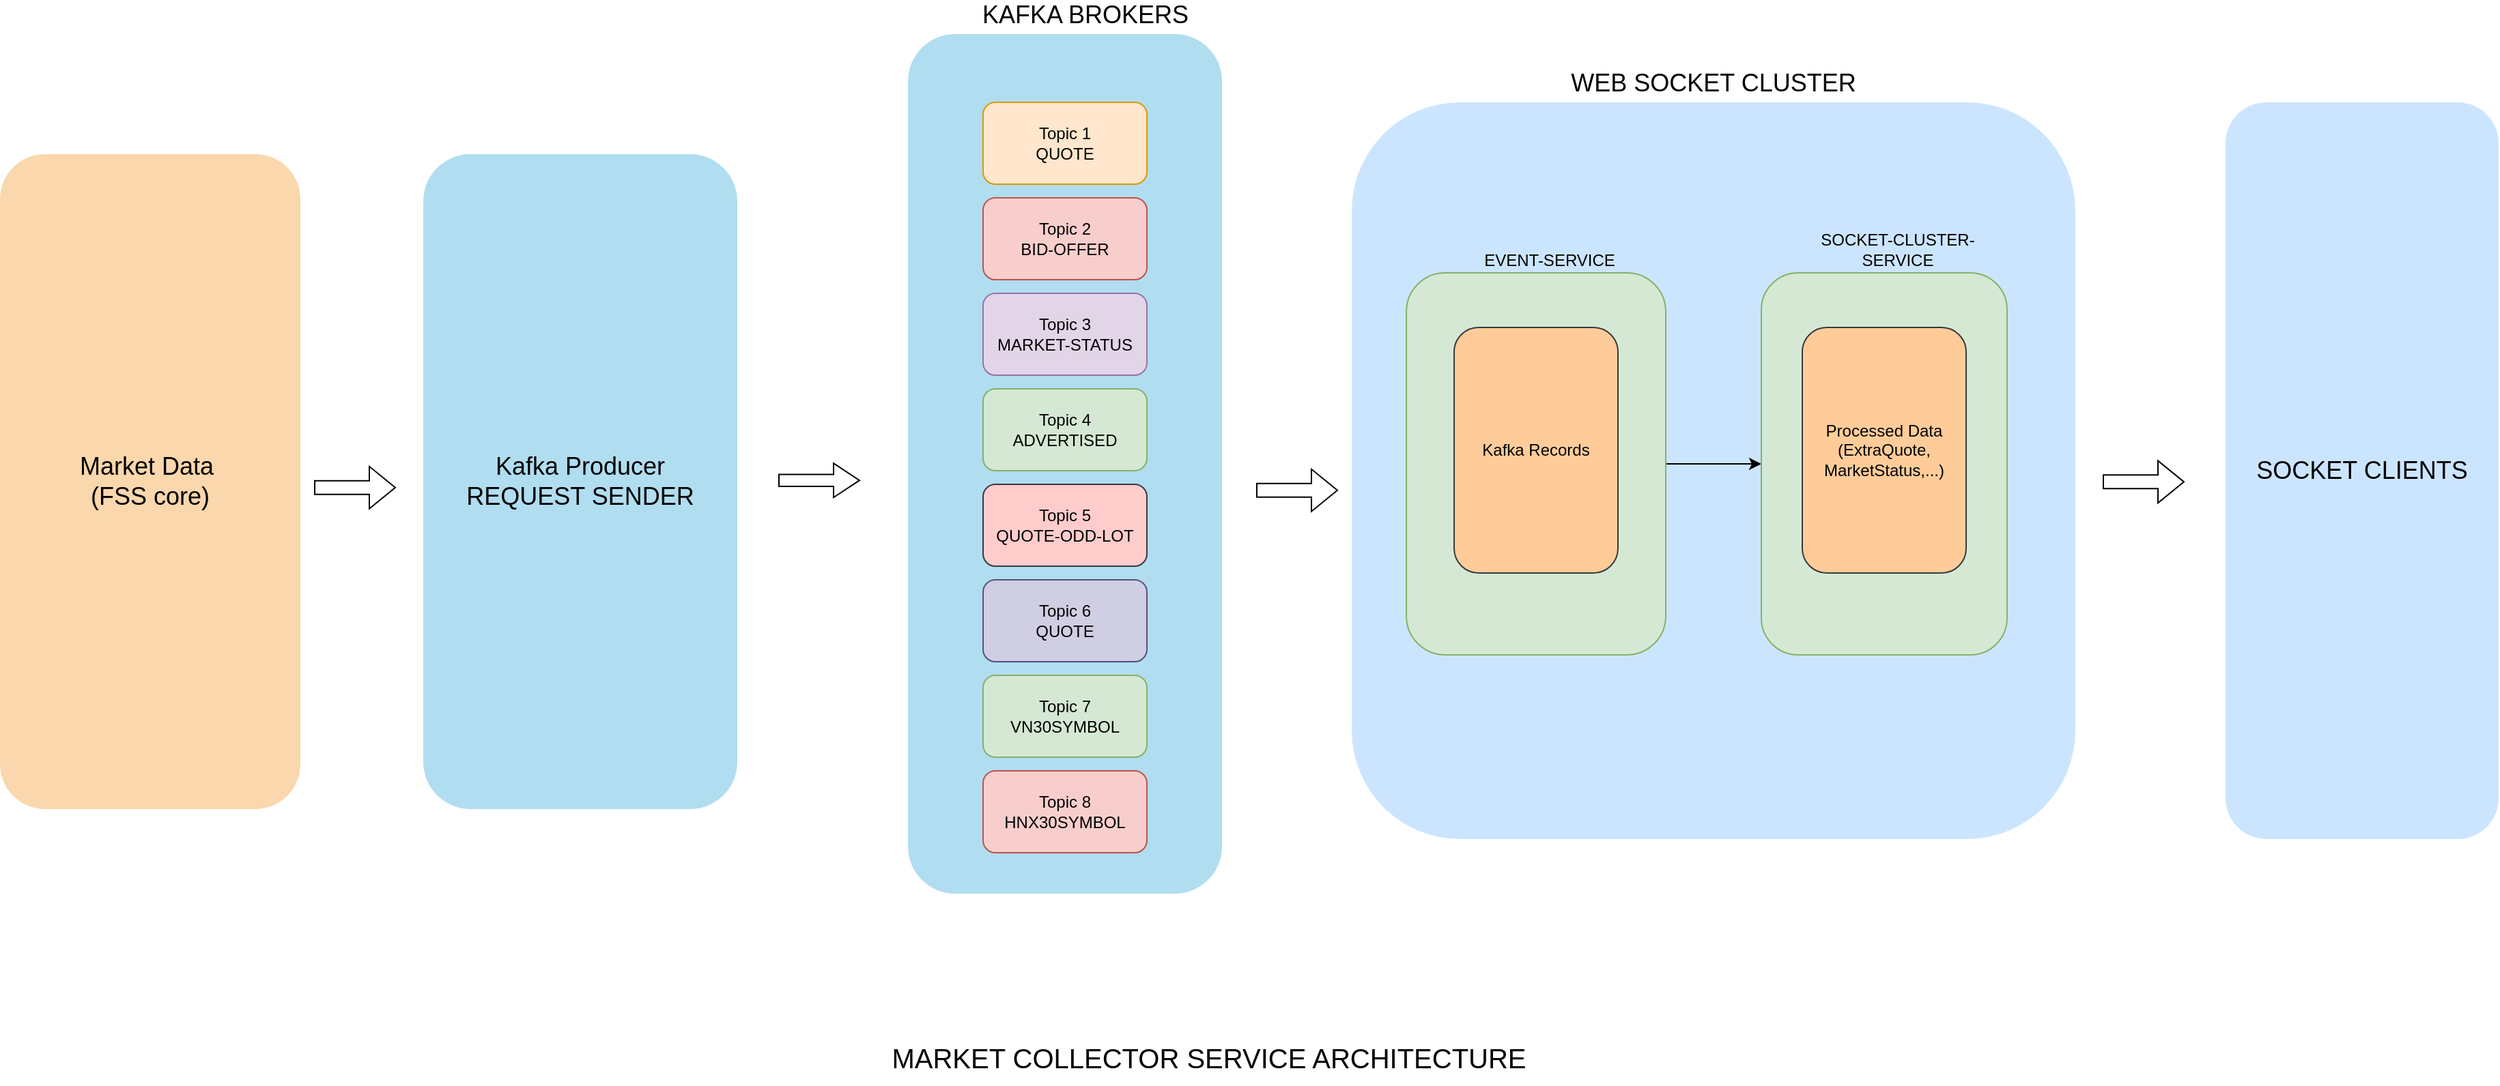 <mxfile version="24.6.5" type="github">
  <diagram name="Page-1" id="IwSSLwuOnNOyw23XbFBf">
    <mxGraphModel dx="2835" dy="1113" grid="1" gridSize="10" guides="1" tooltips="1" connect="1" arrows="1" fold="1" page="1" pageScale="1" pageWidth="850" pageHeight="1100" math="0" shadow="0">
      <root>
        <mxCell id="0" />
        <mxCell id="1" parent="0" />
        <mxCell id="Mps03B1op9807FFeRRug-32" value="WEB SOCKET CLUSTER" style="rounded=1;whiteSpace=wrap;html=1;labelPosition=center;verticalLabelPosition=top;align=center;verticalAlign=bottom;fillColor=#cce5ff;strokeColor=none;fontSize=18;" vertex="1" parent="1">
          <mxGeometry x="510" y="290" width="530" height="540" as="geometry" />
        </mxCell>
        <mxCell id="Mps03B1op9807FFeRRug-29" style="edgeStyle=orthogonalEdgeStyle;rounded=0;orthogonalLoop=1;jettySize=auto;html=1;exitX=1;exitY=0.5;exitDx=0;exitDy=0;entryX=0;entryY=0.5;entryDx=0;entryDy=0;" edge="1" parent="1" source="Mps03B1op9807FFeRRug-23" target="Mps03B1op9807FFeRRug-27">
          <mxGeometry relative="1" as="geometry" />
        </mxCell>
        <mxCell id="Mps03B1op9807FFeRRug-23" value="EVENT-SERVICE" style="rounded=1;whiteSpace=wrap;html=1;align=center;spacingLeft=20;labelPosition=center;verticalLabelPosition=top;verticalAlign=bottom;spacingTop=16;fillColor=#d5e8d4;strokeColor=#82b366;" vertex="1" parent="1">
          <mxGeometry x="550" y="415" width="190" height="280" as="geometry" />
        </mxCell>
        <mxCell id="Mps03B1op9807FFeRRug-12" value="KAFKA BROKERS" style="rounded=1;whiteSpace=wrap;html=1;align=center;spacingLeft=30;labelPosition=center;verticalLabelPosition=top;verticalAlign=bottom;fillColor=#b1ddf0;strokeColor=none;fontSize=18;" vertex="1" parent="1">
          <mxGeometry x="185" y="240" width="230" height="630" as="geometry" />
        </mxCell>
        <mxCell id="Mps03B1op9807FFeRRug-1" value="Market Data&amp;nbsp;&lt;br style=&quot;font-size: 18px;&quot;&gt;(FSS core)" style="rounded=1;whiteSpace=wrap;html=1;fillColor=#fad7ac;strokeColor=none;fontSize=18;" vertex="1" parent="1">
          <mxGeometry x="-480" y="328" width="220" height="480" as="geometry" />
        </mxCell>
        <mxCell id="Mps03B1op9807FFeRRug-2" value="Kafka Producer&lt;br style=&quot;font-size: 18px;&quot;&gt;REQUEST SENDER" style="rounded=1;whiteSpace=wrap;html=1;fillColor=#b1ddf0;strokeColor=none;fontSize=18;" vertex="1" parent="1">
          <mxGeometry x="-170" y="328" width="230" height="480" as="geometry" />
        </mxCell>
        <mxCell id="Mps03B1op9807FFeRRug-3" value="Topic 1&lt;br&gt;QUOTE" style="rounded=1;whiteSpace=wrap;html=1;fillColor=#ffe6cc;strokeColor=#d79b00;" vertex="1" parent="1">
          <mxGeometry x="240" y="290" width="120" height="60" as="geometry" />
        </mxCell>
        <mxCell id="Mps03B1op9807FFeRRug-4" value="Topic 2&lt;br&gt;BID-OFFER" style="rounded=1;whiteSpace=wrap;html=1;fillColor=#f8cecc;strokeColor=#b85450;" vertex="1" parent="1">
          <mxGeometry x="240" y="360" width="120" height="60" as="geometry" />
        </mxCell>
        <mxCell id="Mps03B1op9807FFeRRug-5" value="Topic 4&lt;br&gt;ADVERTISED" style="rounded=1;whiteSpace=wrap;html=1;fillColor=#d5e8d4;strokeColor=#82b366;" vertex="1" parent="1">
          <mxGeometry x="240" y="500" width="120" height="60" as="geometry" />
        </mxCell>
        <mxCell id="Mps03B1op9807FFeRRug-6" value="Topic 5&lt;br&gt;QUOTE-ODD-LOT" style="rounded=1;whiteSpace=wrap;html=1;fillColor=#ffcccc;strokeColor=#36393d;" vertex="1" parent="1">
          <mxGeometry x="240" y="570" width="120" height="60" as="geometry" />
        </mxCell>
        <mxCell id="Mps03B1op9807FFeRRug-7" value="Topic 3&lt;br&gt;MARKET-STATUS" style="rounded=1;whiteSpace=wrap;html=1;fillColor=#e1d5e7;strokeColor=#9673a6;" vertex="1" parent="1">
          <mxGeometry x="240" y="430" width="120" height="60" as="geometry" />
        </mxCell>
        <mxCell id="Mps03B1op9807FFeRRug-8" value="Topic 7&lt;br&gt;VN30SYMBOL" style="rounded=1;whiteSpace=wrap;html=1;fillColor=#d5e8d4;strokeColor=#82b366;" vertex="1" parent="1">
          <mxGeometry x="240" y="710" width="120" height="60" as="geometry" />
        </mxCell>
        <mxCell id="Mps03B1op9807FFeRRug-9" value="Topic 8&lt;br&gt;HNX30SYMBOL" style="rounded=1;whiteSpace=wrap;html=1;fillColor=#f8cecc;strokeColor=#b85450;" vertex="1" parent="1">
          <mxGeometry x="240" y="780" width="120" height="60" as="geometry" />
        </mxCell>
        <mxCell id="Mps03B1op9807FFeRRug-10" value="Topic 6&lt;br&gt;QUOTE" style="rounded=1;whiteSpace=wrap;html=1;fillColor=#d0cee2;strokeColor=#56517e;" vertex="1" parent="1">
          <mxGeometry x="240" y="640" width="120" height="60" as="geometry" />
        </mxCell>
        <mxCell id="Mps03B1op9807FFeRRug-27" value="SOCKET-CLUSTER-SERVICE" style="rounded=1;whiteSpace=wrap;html=1;align=center;spacingLeft=20;labelPosition=center;verticalLabelPosition=top;verticalAlign=bottom;spacingTop=16;fillColor=#d5e8d4;strokeColor=#82b366;" vertex="1" parent="1">
          <mxGeometry x="810" y="415" width="180" height="280" as="geometry" />
        </mxCell>
        <mxCell id="Mps03B1op9807FFeRRug-21" value="Processed Data (ExtraQuote, MarketStatus,...)" style="rounded=1;whiteSpace=wrap;html=1;fillColor=#ffcc99;strokeColor=#36393d;" vertex="1" parent="1">
          <mxGeometry x="840" y="455" width="120" height="180" as="geometry" />
        </mxCell>
        <mxCell id="Mps03B1op9807FFeRRug-30" value="Kafka Records" style="rounded=1;whiteSpace=wrap;html=1;fillColor=#ffcc99;strokeColor=#36393d;" vertex="1" parent="1">
          <mxGeometry x="585" y="455" width="120" height="180" as="geometry" />
        </mxCell>
        <mxCell id="Mps03B1op9807FFeRRug-31" value="SOCKET CLIENTS" style="rounded=1;whiteSpace=wrap;html=1;fillColor=#cce5ff;strokeColor=none;fontSize=18;" vertex="1" parent="1">
          <mxGeometry x="1150" y="290" width="200" height="540" as="geometry" />
        </mxCell>
        <mxCell id="Mps03B1op9807FFeRRug-40" value="" style="shape=flexArrow;endArrow=classic;html=1;rounded=0;" edge="1" parent="1">
          <mxGeometry width="50" height="50" relative="1" as="geometry">
            <mxPoint x="440" y="574.38" as="sourcePoint" />
            <mxPoint x="500" y="574.38" as="targetPoint" />
          </mxGeometry>
        </mxCell>
        <mxCell id="Mps03B1op9807FFeRRug-43" value="" style="shape=flexArrow;endArrow=classic;html=1;rounded=0;" edge="1" parent="1">
          <mxGeometry width="50" height="50" relative="1" as="geometry">
            <mxPoint x="-250" y="572.38" as="sourcePoint" />
            <mxPoint x="-190" y="572.38" as="targetPoint" />
          </mxGeometry>
        </mxCell>
        <mxCell id="Mps03B1op9807FFeRRug-44" value="" style="shape=flexArrow;endArrow=classic;html=1;rounded=0;width=8.75;endSize=6.0;endWidth=15.312;" edge="1" parent="1">
          <mxGeometry width="50" height="50" relative="1" as="geometry">
            <mxPoint x="90" y="567.09" as="sourcePoint" />
            <mxPoint x="150" y="567.09" as="targetPoint" />
          </mxGeometry>
        </mxCell>
        <mxCell id="Mps03B1op9807FFeRRug-46" value="" style="shape=flexArrow;endArrow=classic;html=1;rounded=0;" edge="1" parent="1">
          <mxGeometry width="50" height="50" relative="1" as="geometry">
            <mxPoint x="1060" y="568.18" as="sourcePoint" />
            <mxPoint x="1120" y="568.18" as="targetPoint" />
          </mxGeometry>
        </mxCell>
        <mxCell id="Mps03B1op9807FFeRRug-48" value="&lt;font style=&quot;font-size: 20px;&quot;&gt;MARKET COLLECTOR SERVICE ARCHITECTURE&lt;/font&gt;" style="text;html=1;align=center;verticalAlign=middle;resizable=0;points=[];autosize=1;strokeColor=none;fillColor=none;" vertex="1" parent="1">
          <mxGeometry x="160" y="970" width="490" height="40" as="geometry" />
        </mxCell>
      </root>
    </mxGraphModel>
  </diagram>
</mxfile>
